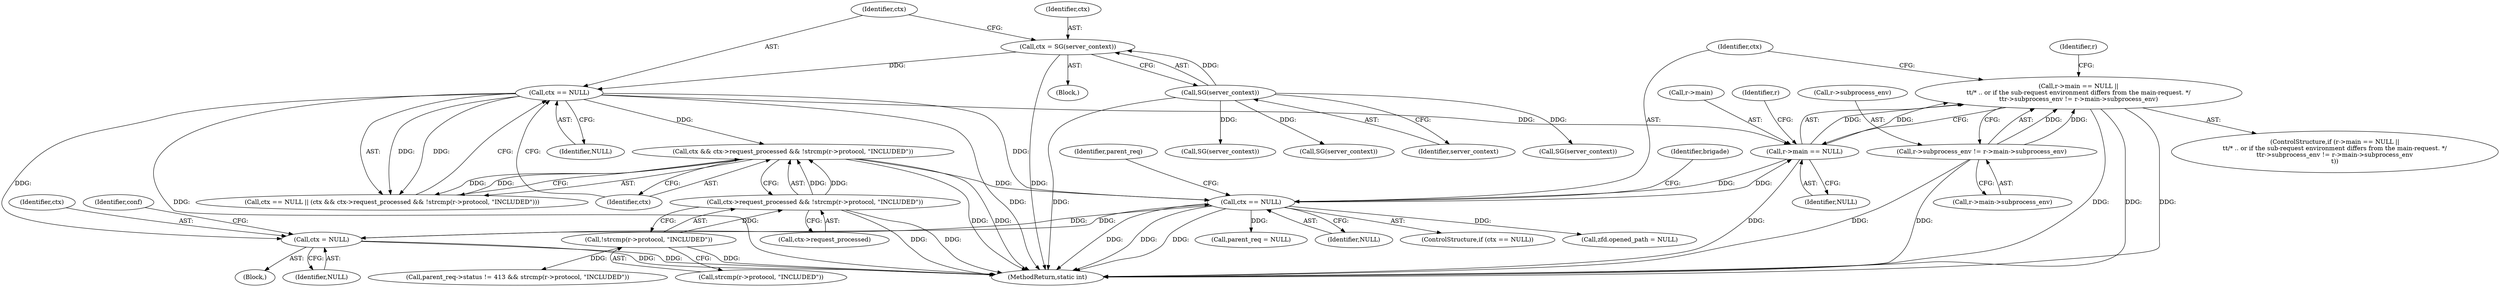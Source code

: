 digraph "0_php-src_23b057742e3cf199612fa8050ae86cae675e214e@API" {
"1000294" [label="(Call,r->main == NULL ||\n\t\t/* .. or if the sub-request environment differs from the main-request. */\n\t\tr->subprocess_env != r->main->subprocess_env)"];
"1000295" [label="(Call,r->main == NULL)"];
"1000137" [label="(Call,ctx == NULL)"];
"1000131" [label="(Call,ctx = SG(server_context))"];
"1000133" [label="(Call,SG(server_context))"];
"1000316" [label="(Call,ctx == NULL)"];
"1000140" [label="(Call,ctx && ctx->request_processed && !strcmp(r->protocol, \"INCLUDED\"))"];
"1000142" [label="(Call,ctx->request_processed && !strcmp(r->protocol, \"INCLUDED\"))"];
"1000146" [label="(Call,!strcmp(r->protocol, \"INCLUDED\"))"];
"1000182" [label="(Call,ctx = NULL)"];
"1000300" [label="(Call,r->subprocess_env != r->main->subprocess_env)"];
"1000531" [label="(Call,SG(server_context))"];
"1000157" [label="(Call,SG(server_context))"];
"1000296" [label="(Call,r->main)"];
"1000321" [label="(Identifier,brigade)"];
"1000141" [label="(Identifier,ctx)"];
"1000294" [label="(Call,r->main == NULL ||\n\t\t/* .. or if the sub-request environment differs from the main-request. */\n\t\tr->subprocess_env != r->main->subprocess_env)"];
"1000142" [label="(Call,ctx->request_processed && !strcmp(r->protocol, \"INCLUDED\"))"];
"1000138" [label="(Identifier,ctx)"];
"1000140" [label="(Call,ctx && ctx->request_processed && !strcmp(r->protocol, \"INCLUDED\"))"];
"1000183" [label="(Identifier,ctx)"];
"1000315" [label="(ControlStructure,if (ctx == NULL))"];
"1000316" [label="(Call,ctx == NULL)"];
"1000136" [label="(Call,ctx == NULL || (ctx && ctx->request_processed && !strcmp(r->protocol, \"INCLUDED\")))"];
"1000300" [label="(Call,r->subprocess_env != r->main->subprocess_env)"];
"1000346" [label="(Identifier,parent_req)"];
"1000301" [label="(Call,r->subprocess_env)"];
"1000113" [label="(Block,)"];
"1000467" [label="(Call,zfd.opened_path = NULL)"];
"1000317" [label="(Identifier,ctx)"];
"1000311" [label="(Identifier,r)"];
"1000147" [label="(Call,strcmp(r->protocol, \"INCLUDED\"))"];
"1000131" [label="(Call,ctx = SG(server_context))"];
"1000198" [label="(Identifier,conf)"];
"1000133" [label="(Call,SG(server_context))"];
"1000134" [label="(Identifier,server_context)"];
"1000401" [label="(Call,parent_req = NULL)"];
"1000184" [label="(Identifier,NULL)"];
"1000152" [label="(Block,)"];
"1000333" [label="(Call,SG(server_context))"];
"1000304" [label="(Call,r->main->subprocess_env)"];
"1000132" [label="(Identifier,ctx)"];
"1000139" [label="(Identifier,NULL)"];
"1000318" [label="(Identifier,NULL)"];
"1000137" [label="(Call,ctx == NULL)"];
"1000295" [label="(Call,r->main == NULL)"];
"1000146" [label="(Call,!strcmp(r->protocol, \"INCLUDED\"))"];
"1000543" [label="(MethodReturn,static int)"];
"1000389" [label="(Call,parent_req->status != 413 && strcmp(r->protocol, \"INCLUDED\"))"];
"1000143" [label="(Call,ctx->request_processed)"];
"1000302" [label="(Identifier,r)"];
"1000299" [label="(Identifier,NULL)"];
"1000182" [label="(Call,ctx = NULL)"];
"1000293" [label="(ControlStructure,if (r->main == NULL ||\n\t\t/* .. or if the sub-request environment differs from the main-request. */\n\t\tr->subprocess_env != r->main->subprocess_env\n\t))"];
"1000294" -> "1000293"  [label="AST: "];
"1000294" -> "1000295"  [label="CFG: "];
"1000294" -> "1000300"  [label="CFG: "];
"1000295" -> "1000294"  [label="AST: "];
"1000300" -> "1000294"  [label="AST: "];
"1000311" -> "1000294"  [label="CFG: "];
"1000317" -> "1000294"  [label="CFG: "];
"1000294" -> "1000543"  [label="DDG: "];
"1000294" -> "1000543"  [label="DDG: "];
"1000294" -> "1000543"  [label="DDG: "];
"1000295" -> "1000294"  [label="DDG: "];
"1000295" -> "1000294"  [label="DDG: "];
"1000300" -> "1000294"  [label="DDG: "];
"1000300" -> "1000294"  [label="DDG: "];
"1000295" -> "1000299"  [label="CFG: "];
"1000296" -> "1000295"  [label="AST: "];
"1000299" -> "1000295"  [label="AST: "];
"1000302" -> "1000295"  [label="CFG: "];
"1000295" -> "1000543"  [label="DDG: "];
"1000137" -> "1000295"  [label="DDG: "];
"1000316" -> "1000295"  [label="DDG: "];
"1000295" -> "1000316"  [label="DDG: "];
"1000137" -> "1000136"  [label="AST: "];
"1000137" -> "1000139"  [label="CFG: "];
"1000138" -> "1000137"  [label="AST: "];
"1000139" -> "1000137"  [label="AST: "];
"1000141" -> "1000137"  [label="CFG: "];
"1000136" -> "1000137"  [label="CFG: "];
"1000137" -> "1000543"  [label="DDG: "];
"1000137" -> "1000543"  [label="DDG: "];
"1000137" -> "1000136"  [label="DDG: "];
"1000137" -> "1000136"  [label="DDG: "];
"1000131" -> "1000137"  [label="DDG: "];
"1000137" -> "1000140"  [label="DDG: "];
"1000137" -> "1000182"  [label="DDG: "];
"1000137" -> "1000316"  [label="DDG: "];
"1000131" -> "1000113"  [label="AST: "];
"1000131" -> "1000133"  [label="CFG: "];
"1000132" -> "1000131"  [label="AST: "];
"1000133" -> "1000131"  [label="AST: "];
"1000138" -> "1000131"  [label="CFG: "];
"1000131" -> "1000543"  [label="DDG: "];
"1000133" -> "1000131"  [label="DDG: "];
"1000133" -> "1000134"  [label="CFG: "];
"1000134" -> "1000133"  [label="AST: "];
"1000133" -> "1000543"  [label="DDG: "];
"1000133" -> "1000157"  [label="DDG: "];
"1000133" -> "1000333"  [label="DDG: "];
"1000133" -> "1000531"  [label="DDG: "];
"1000316" -> "1000315"  [label="AST: "];
"1000316" -> "1000318"  [label="CFG: "];
"1000317" -> "1000316"  [label="AST: "];
"1000318" -> "1000316"  [label="AST: "];
"1000321" -> "1000316"  [label="CFG: "];
"1000346" -> "1000316"  [label="CFG: "];
"1000316" -> "1000543"  [label="DDG: "];
"1000316" -> "1000543"  [label="DDG: "];
"1000316" -> "1000543"  [label="DDG: "];
"1000316" -> "1000182"  [label="DDG: "];
"1000140" -> "1000316"  [label="DDG: "];
"1000182" -> "1000316"  [label="DDG: "];
"1000316" -> "1000401"  [label="DDG: "];
"1000316" -> "1000467"  [label="DDG: "];
"1000140" -> "1000136"  [label="AST: "];
"1000140" -> "1000141"  [label="CFG: "];
"1000140" -> "1000142"  [label="CFG: "];
"1000141" -> "1000140"  [label="AST: "];
"1000142" -> "1000140"  [label="AST: "];
"1000136" -> "1000140"  [label="CFG: "];
"1000140" -> "1000543"  [label="DDG: "];
"1000140" -> "1000543"  [label="DDG: "];
"1000140" -> "1000136"  [label="DDG: "];
"1000140" -> "1000136"  [label="DDG: "];
"1000142" -> "1000140"  [label="DDG: "];
"1000142" -> "1000140"  [label="DDG: "];
"1000142" -> "1000143"  [label="CFG: "];
"1000142" -> "1000146"  [label="CFG: "];
"1000143" -> "1000142"  [label="AST: "];
"1000146" -> "1000142"  [label="AST: "];
"1000142" -> "1000543"  [label="DDG: "];
"1000142" -> "1000543"  [label="DDG: "];
"1000146" -> "1000142"  [label="DDG: "];
"1000146" -> "1000147"  [label="CFG: "];
"1000147" -> "1000146"  [label="AST: "];
"1000146" -> "1000543"  [label="DDG: "];
"1000146" -> "1000389"  [label="DDG: "];
"1000182" -> "1000152"  [label="AST: "];
"1000182" -> "1000184"  [label="CFG: "];
"1000183" -> "1000182"  [label="AST: "];
"1000184" -> "1000182"  [label="AST: "];
"1000198" -> "1000182"  [label="CFG: "];
"1000182" -> "1000543"  [label="DDG: "];
"1000182" -> "1000543"  [label="DDG: "];
"1000300" -> "1000304"  [label="CFG: "];
"1000301" -> "1000300"  [label="AST: "];
"1000304" -> "1000300"  [label="AST: "];
"1000300" -> "1000543"  [label="DDG: "];
"1000300" -> "1000543"  [label="DDG: "];
}
